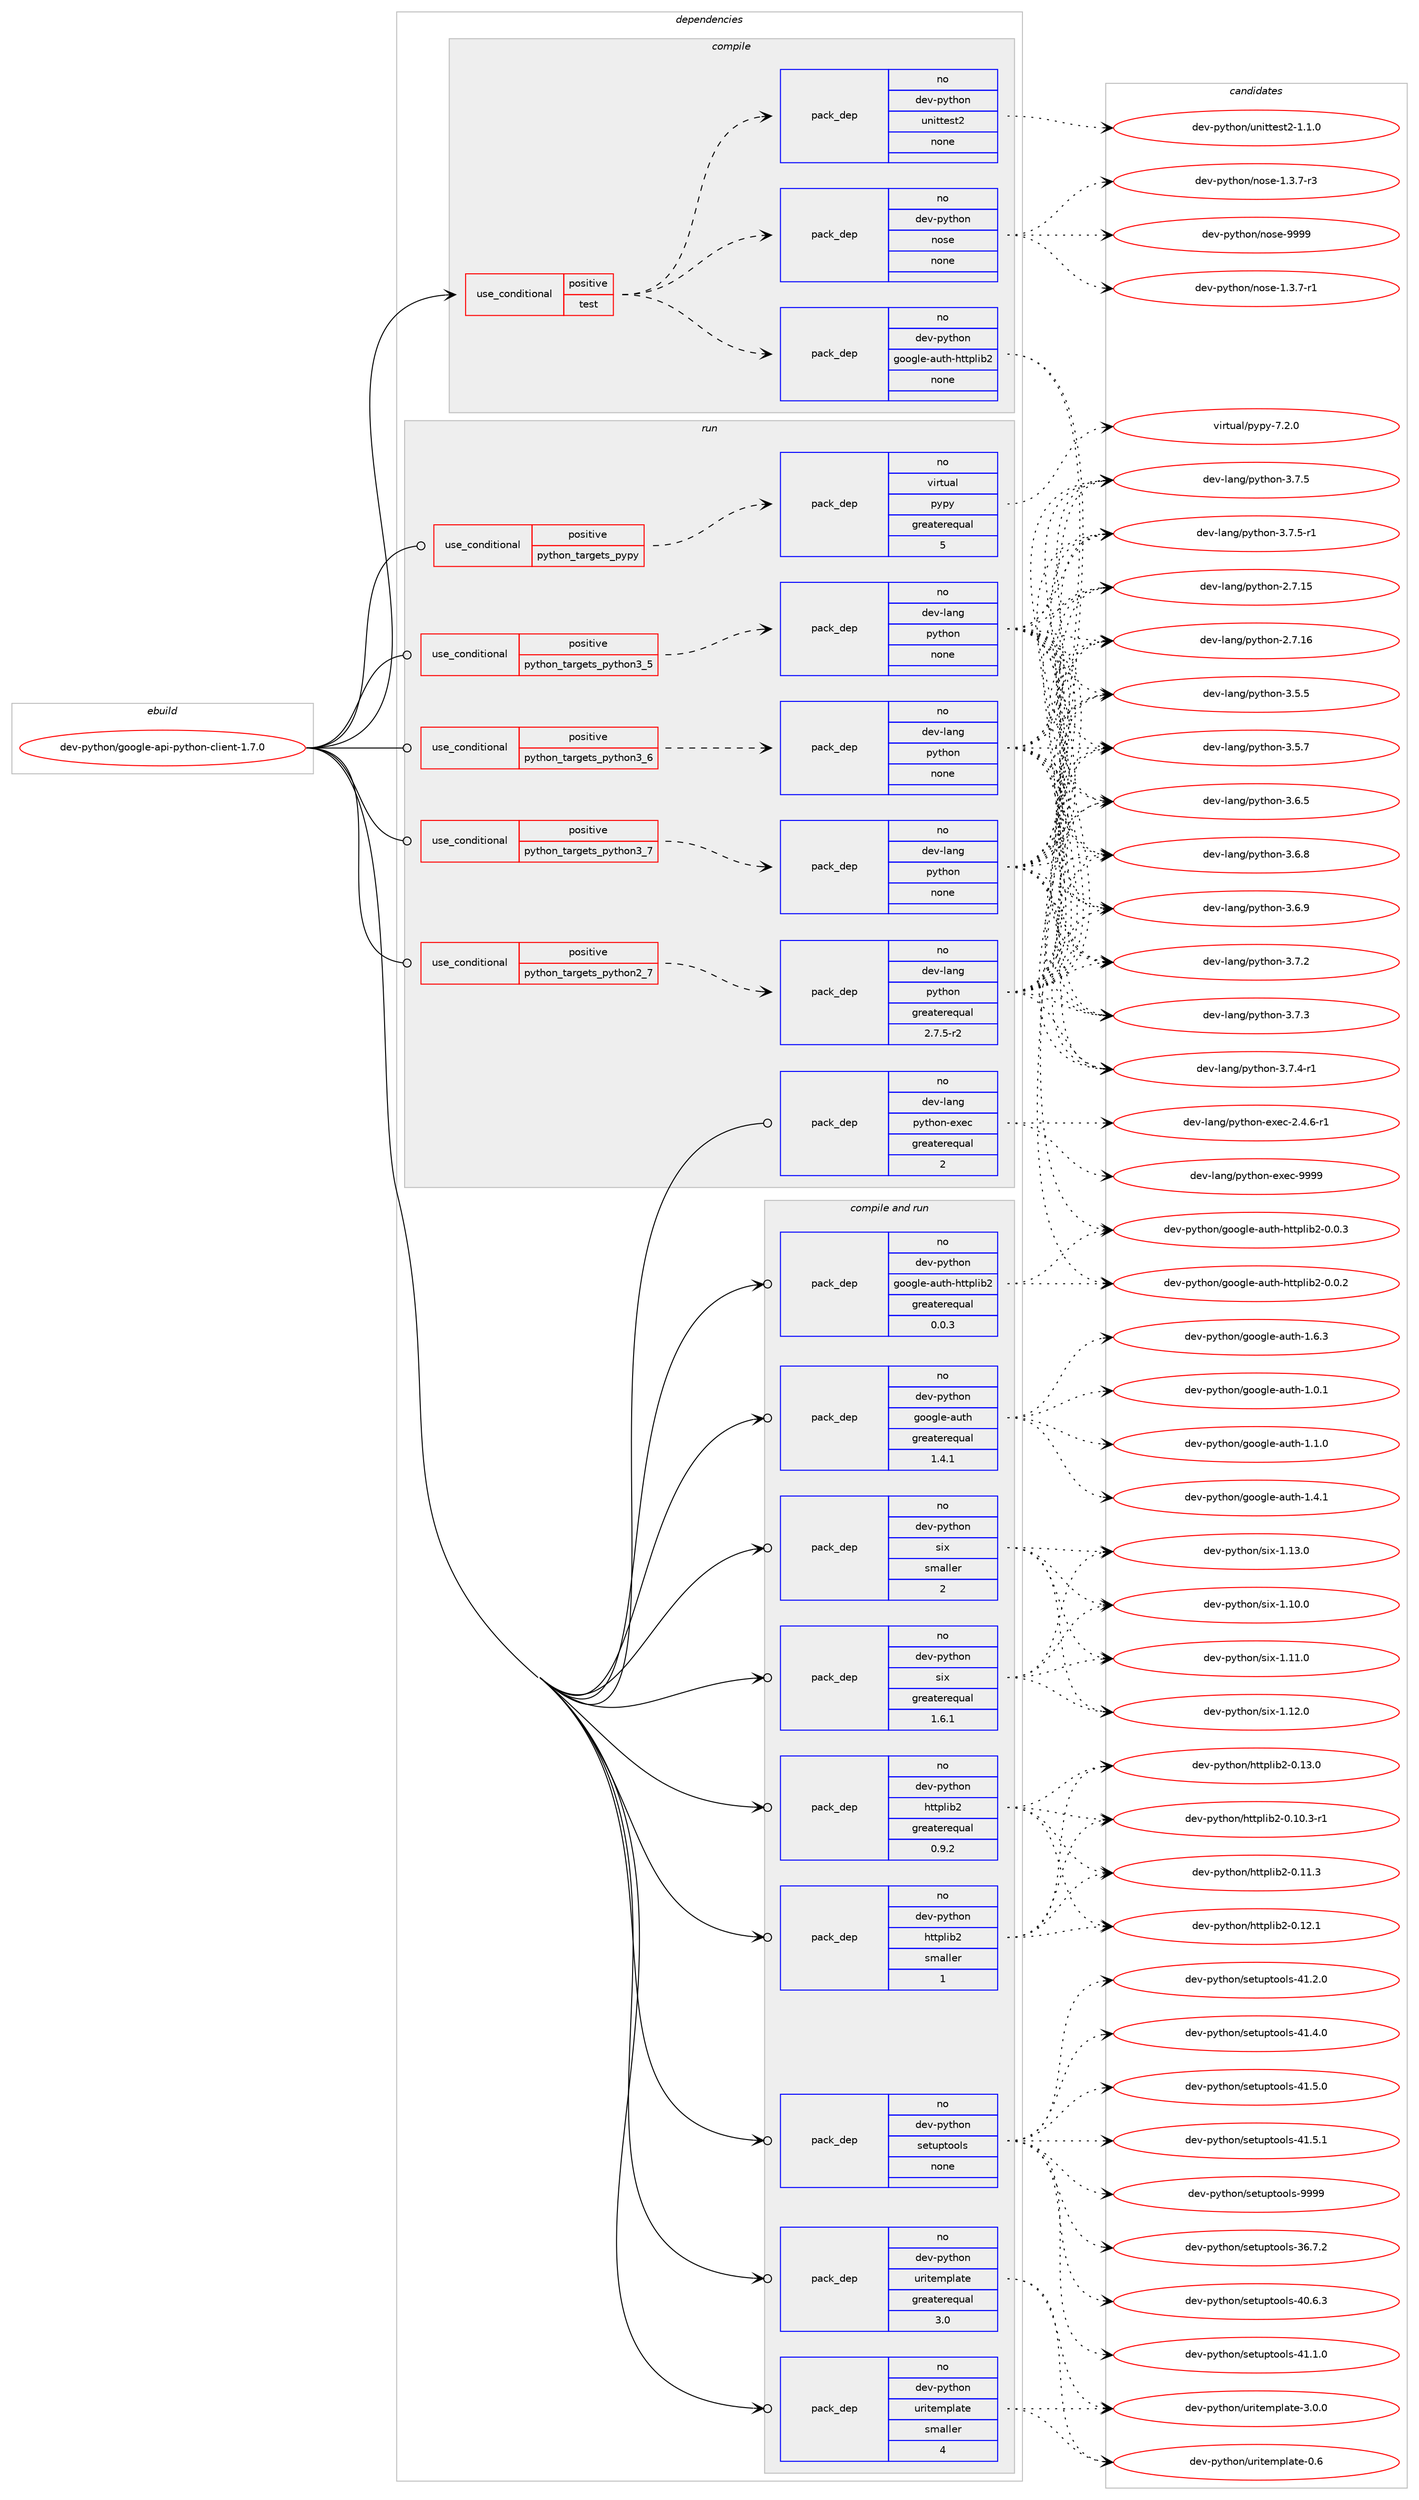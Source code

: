 digraph prolog {

# *************
# Graph options
# *************

newrank=true;
concentrate=true;
compound=true;
graph [rankdir=LR,fontname=Helvetica,fontsize=10,ranksep=1.5];#, ranksep=2.5, nodesep=0.2];
edge  [arrowhead=vee];
node  [fontname=Helvetica,fontsize=10];

# **********
# The ebuild
# **********

subgraph cluster_leftcol {
color=gray;
rank=same;
label=<<i>ebuild</i>>;
id [label="dev-python/google-api-python-client-1.7.0", color=red, width=4, href="../dev-python/google-api-python-client-1.7.0.svg"];
}

# ****************
# The dependencies
# ****************

subgraph cluster_midcol {
color=gray;
label=<<i>dependencies</i>>;
subgraph cluster_compile {
fillcolor="#eeeeee";
style=filled;
label=<<i>compile</i>>;
subgraph cond140117 {
dependency607080 [label=<<TABLE BORDER="0" CELLBORDER="1" CELLSPACING="0" CELLPADDING="4"><TR><TD ROWSPAN="3" CELLPADDING="10">use_conditional</TD></TR><TR><TD>positive</TD></TR><TR><TD>test</TD></TR></TABLE>>, shape=none, color=red];
subgraph pack455165 {
dependency607081 [label=<<TABLE BORDER="0" CELLBORDER="1" CELLSPACING="0" CELLPADDING="4" WIDTH="220"><TR><TD ROWSPAN="6" CELLPADDING="30">pack_dep</TD></TR><TR><TD WIDTH="110">no</TD></TR><TR><TD>dev-python</TD></TR><TR><TD>google-auth-httplib2</TD></TR><TR><TD>none</TD></TR><TR><TD></TD></TR></TABLE>>, shape=none, color=blue];
}
dependency607080:e -> dependency607081:w [weight=20,style="dashed",arrowhead="vee"];
subgraph pack455166 {
dependency607082 [label=<<TABLE BORDER="0" CELLBORDER="1" CELLSPACING="0" CELLPADDING="4" WIDTH="220"><TR><TD ROWSPAN="6" CELLPADDING="30">pack_dep</TD></TR><TR><TD WIDTH="110">no</TD></TR><TR><TD>dev-python</TD></TR><TR><TD>nose</TD></TR><TR><TD>none</TD></TR><TR><TD></TD></TR></TABLE>>, shape=none, color=blue];
}
dependency607080:e -> dependency607082:w [weight=20,style="dashed",arrowhead="vee"];
subgraph pack455167 {
dependency607083 [label=<<TABLE BORDER="0" CELLBORDER="1" CELLSPACING="0" CELLPADDING="4" WIDTH="220"><TR><TD ROWSPAN="6" CELLPADDING="30">pack_dep</TD></TR><TR><TD WIDTH="110">no</TD></TR><TR><TD>dev-python</TD></TR><TR><TD>unittest2</TD></TR><TR><TD>none</TD></TR><TR><TD></TD></TR></TABLE>>, shape=none, color=blue];
}
dependency607080:e -> dependency607083:w [weight=20,style="dashed",arrowhead="vee"];
}
id:e -> dependency607080:w [weight=20,style="solid",arrowhead="vee"];
}
subgraph cluster_compileandrun {
fillcolor="#eeeeee";
style=filled;
label=<<i>compile and run</i>>;
subgraph pack455168 {
dependency607084 [label=<<TABLE BORDER="0" CELLBORDER="1" CELLSPACING="0" CELLPADDING="4" WIDTH="220"><TR><TD ROWSPAN="6" CELLPADDING="30">pack_dep</TD></TR><TR><TD WIDTH="110">no</TD></TR><TR><TD>dev-python</TD></TR><TR><TD>google-auth</TD></TR><TR><TD>greaterequal</TD></TR><TR><TD>1.4.1</TD></TR></TABLE>>, shape=none, color=blue];
}
id:e -> dependency607084:w [weight=20,style="solid",arrowhead="odotvee"];
subgraph pack455169 {
dependency607085 [label=<<TABLE BORDER="0" CELLBORDER="1" CELLSPACING="0" CELLPADDING="4" WIDTH="220"><TR><TD ROWSPAN="6" CELLPADDING="30">pack_dep</TD></TR><TR><TD WIDTH="110">no</TD></TR><TR><TD>dev-python</TD></TR><TR><TD>google-auth-httplib2</TD></TR><TR><TD>greaterequal</TD></TR><TR><TD>0.0.3</TD></TR></TABLE>>, shape=none, color=blue];
}
id:e -> dependency607085:w [weight=20,style="solid",arrowhead="odotvee"];
subgraph pack455170 {
dependency607086 [label=<<TABLE BORDER="0" CELLBORDER="1" CELLSPACING="0" CELLPADDING="4" WIDTH="220"><TR><TD ROWSPAN="6" CELLPADDING="30">pack_dep</TD></TR><TR><TD WIDTH="110">no</TD></TR><TR><TD>dev-python</TD></TR><TR><TD>httplib2</TD></TR><TR><TD>greaterequal</TD></TR><TR><TD>0.9.2</TD></TR></TABLE>>, shape=none, color=blue];
}
id:e -> dependency607086:w [weight=20,style="solid",arrowhead="odotvee"];
subgraph pack455171 {
dependency607087 [label=<<TABLE BORDER="0" CELLBORDER="1" CELLSPACING="0" CELLPADDING="4" WIDTH="220"><TR><TD ROWSPAN="6" CELLPADDING="30">pack_dep</TD></TR><TR><TD WIDTH="110">no</TD></TR><TR><TD>dev-python</TD></TR><TR><TD>httplib2</TD></TR><TR><TD>smaller</TD></TR><TR><TD>1</TD></TR></TABLE>>, shape=none, color=blue];
}
id:e -> dependency607087:w [weight=20,style="solid",arrowhead="odotvee"];
subgraph pack455172 {
dependency607088 [label=<<TABLE BORDER="0" CELLBORDER="1" CELLSPACING="0" CELLPADDING="4" WIDTH="220"><TR><TD ROWSPAN="6" CELLPADDING="30">pack_dep</TD></TR><TR><TD WIDTH="110">no</TD></TR><TR><TD>dev-python</TD></TR><TR><TD>setuptools</TD></TR><TR><TD>none</TD></TR><TR><TD></TD></TR></TABLE>>, shape=none, color=blue];
}
id:e -> dependency607088:w [weight=20,style="solid",arrowhead="odotvee"];
subgraph pack455173 {
dependency607089 [label=<<TABLE BORDER="0" CELLBORDER="1" CELLSPACING="0" CELLPADDING="4" WIDTH="220"><TR><TD ROWSPAN="6" CELLPADDING="30">pack_dep</TD></TR><TR><TD WIDTH="110">no</TD></TR><TR><TD>dev-python</TD></TR><TR><TD>six</TD></TR><TR><TD>greaterequal</TD></TR><TR><TD>1.6.1</TD></TR></TABLE>>, shape=none, color=blue];
}
id:e -> dependency607089:w [weight=20,style="solid",arrowhead="odotvee"];
subgraph pack455174 {
dependency607090 [label=<<TABLE BORDER="0" CELLBORDER="1" CELLSPACING="0" CELLPADDING="4" WIDTH="220"><TR><TD ROWSPAN="6" CELLPADDING="30">pack_dep</TD></TR><TR><TD WIDTH="110">no</TD></TR><TR><TD>dev-python</TD></TR><TR><TD>six</TD></TR><TR><TD>smaller</TD></TR><TR><TD>2</TD></TR></TABLE>>, shape=none, color=blue];
}
id:e -> dependency607090:w [weight=20,style="solid",arrowhead="odotvee"];
subgraph pack455175 {
dependency607091 [label=<<TABLE BORDER="0" CELLBORDER="1" CELLSPACING="0" CELLPADDING="4" WIDTH="220"><TR><TD ROWSPAN="6" CELLPADDING="30">pack_dep</TD></TR><TR><TD WIDTH="110">no</TD></TR><TR><TD>dev-python</TD></TR><TR><TD>uritemplate</TD></TR><TR><TD>greaterequal</TD></TR><TR><TD>3.0</TD></TR></TABLE>>, shape=none, color=blue];
}
id:e -> dependency607091:w [weight=20,style="solid",arrowhead="odotvee"];
subgraph pack455176 {
dependency607092 [label=<<TABLE BORDER="0" CELLBORDER="1" CELLSPACING="0" CELLPADDING="4" WIDTH="220"><TR><TD ROWSPAN="6" CELLPADDING="30">pack_dep</TD></TR><TR><TD WIDTH="110">no</TD></TR><TR><TD>dev-python</TD></TR><TR><TD>uritemplate</TD></TR><TR><TD>smaller</TD></TR><TR><TD>4</TD></TR></TABLE>>, shape=none, color=blue];
}
id:e -> dependency607092:w [weight=20,style="solid",arrowhead="odotvee"];
}
subgraph cluster_run {
fillcolor="#eeeeee";
style=filled;
label=<<i>run</i>>;
subgraph cond140118 {
dependency607093 [label=<<TABLE BORDER="0" CELLBORDER="1" CELLSPACING="0" CELLPADDING="4"><TR><TD ROWSPAN="3" CELLPADDING="10">use_conditional</TD></TR><TR><TD>positive</TD></TR><TR><TD>python_targets_pypy</TD></TR></TABLE>>, shape=none, color=red];
subgraph pack455177 {
dependency607094 [label=<<TABLE BORDER="0" CELLBORDER="1" CELLSPACING="0" CELLPADDING="4" WIDTH="220"><TR><TD ROWSPAN="6" CELLPADDING="30">pack_dep</TD></TR><TR><TD WIDTH="110">no</TD></TR><TR><TD>virtual</TD></TR><TR><TD>pypy</TD></TR><TR><TD>greaterequal</TD></TR><TR><TD>5</TD></TR></TABLE>>, shape=none, color=blue];
}
dependency607093:e -> dependency607094:w [weight=20,style="dashed",arrowhead="vee"];
}
id:e -> dependency607093:w [weight=20,style="solid",arrowhead="odot"];
subgraph cond140119 {
dependency607095 [label=<<TABLE BORDER="0" CELLBORDER="1" CELLSPACING="0" CELLPADDING="4"><TR><TD ROWSPAN="3" CELLPADDING="10">use_conditional</TD></TR><TR><TD>positive</TD></TR><TR><TD>python_targets_python2_7</TD></TR></TABLE>>, shape=none, color=red];
subgraph pack455178 {
dependency607096 [label=<<TABLE BORDER="0" CELLBORDER="1" CELLSPACING="0" CELLPADDING="4" WIDTH="220"><TR><TD ROWSPAN="6" CELLPADDING="30">pack_dep</TD></TR><TR><TD WIDTH="110">no</TD></TR><TR><TD>dev-lang</TD></TR><TR><TD>python</TD></TR><TR><TD>greaterequal</TD></TR><TR><TD>2.7.5-r2</TD></TR></TABLE>>, shape=none, color=blue];
}
dependency607095:e -> dependency607096:w [weight=20,style="dashed",arrowhead="vee"];
}
id:e -> dependency607095:w [weight=20,style="solid",arrowhead="odot"];
subgraph cond140120 {
dependency607097 [label=<<TABLE BORDER="0" CELLBORDER="1" CELLSPACING="0" CELLPADDING="4"><TR><TD ROWSPAN="3" CELLPADDING="10">use_conditional</TD></TR><TR><TD>positive</TD></TR><TR><TD>python_targets_python3_5</TD></TR></TABLE>>, shape=none, color=red];
subgraph pack455179 {
dependency607098 [label=<<TABLE BORDER="0" CELLBORDER="1" CELLSPACING="0" CELLPADDING="4" WIDTH="220"><TR><TD ROWSPAN="6" CELLPADDING="30">pack_dep</TD></TR><TR><TD WIDTH="110">no</TD></TR><TR><TD>dev-lang</TD></TR><TR><TD>python</TD></TR><TR><TD>none</TD></TR><TR><TD></TD></TR></TABLE>>, shape=none, color=blue];
}
dependency607097:e -> dependency607098:w [weight=20,style="dashed",arrowhead="vee"];
}
id:e -> dependency607097:w [weight=20,style="solid",arrowhead="odot"];
subgraph cond140121 {
dependency607099 [label=<<TABLE BORDER="0" CELLBORDER="1" CELLSPACING="0" CELLPADDING="4"><TR><TD ROWSPAN="3" CELLPADDING="10">use_conditional</TD></TR><TR><TD>positive</TD></TR><TR><TD>python_targets_python3_6</TD></TR></TABLE>>, shape=none, color=red];
subgraph pack455180 {
dependency607100 [label=<<TABLE BORDER="0" CELLBORDER="1" CELLSPACING="0" CELLPADDING="4" WIDTH="220"><TR><TD ROWSPAN="6" CELLPADDING="30">pack_dep</TD></TR><TR><TD WIDTH="110">no</TD></TR><TR><TD>dev-lang</TD></TR><TR><TD>python</TD></TR><TR><TD>none</TD></TR><TR><TD></TD></TR></TABLE>>, shape=none, color=blue];
}
dependency607099:e -> dependency607100:w [weight=20,style="dashed",arrowhead="vee"];
}
id:e -> dependency607099:w [weight=20,style="solid",arrowhead="odot"];
subgraph cond140122 {
dependency607101 [label=<<TABLE BORDER="0" CELLBORDER="1" CELLSPACING="0" CELLPADDING="4"><TR><TD ROWSPAN="3" CELLPADDING="10">use_conditional</TD></TR><TR><TD>positive</TD></TR><TR><TD>python_targets_python3_7</TD></TR></TABLE>>, shape=none, color=red];
subgraph pack455181 {
dependency607102 [label=<<TABLE BORDER="0" CELLBORDER="1" CELLSPACING="0" CELLPADDING="4" WIDTH="220"><TR><TD ROWSPAN="6" CELLPADDING="30">pack_dep</TD></TR><TR><TD WIDTH="110">no</TD></TR><TR><TD>dev-lang</TD></TR><TR><TD>python</TD></TR><TR><TD>none</TD></TR><TR><TD></TD></TR></TABLE>>, shape=none, color=blue];
}
dependency607101:e -> dependency607102:w [weight=20,style="dashed",arrowhead="vee"];
}
id:e -> dependency607101:w [weight=20,style="solid",arrowhead="odot"];
subgraph pack455182 {
dependency607103 [label=<<TABLE BORDER="0" CELLBORDER="1" CELLSPACING="0" CELLPADDING="4" WIDTH="220"><TR><TD ROWSPAN="6" CELLPADDING="30">pack_dep</TD></TR><TR><TD WIDTH="110">no</TD></TR><TR><TD>dev-lang</TD></TR><TR><TD>python-exec</TD></TR><TR><TD>greaterequal</TD></TR><TR><TD>2</TD></TR></TABLE>>, shape=none, color=blue];
}
id:e -> dependency607103:w [weight=20,style="solid",arrowhead="odot"];
}
}

# **************
# The candidates
# **************

subgraph cluster_choices {
rank=same;
color=gray;
label=<<i>candidates</i>>;

subgraph choice455165 {
color=black;
nodesep=1;
choice10010111845112121116104111110471031111111031081014597117116104451041161161121081059850454846484650 [label="dev-python/google-auth-httplib2-0.0.2", color=red, width=4,href="../dev-python/google-auth-httplib2-0.0.2.svg"];
choice10010111845112121116104111110471031111111031081014597117116104451041161161121081059850454846484651 [label="dev-python/google-auth-httplib2-0.0.3", color=red, width=4,href="../dev-python/google-auth-httplib2-0.0.3.svg"];
dependency607081:e -> choice10010111845112121116104111110471031111111031081014597117116104451041161161121081059850454846484650:w [style=dotted,weight="100"];
dependency607081:e -> choice10010111845112121116104111110471031111111031081014597117116104451041161161121081059850454846484651:w [style=dotted,weight="100"];
}
subgraph choice455166 {
color=black;
nodesep=1;
choice10010111845112121116104111110471101111151014549465146554511449 [label="dev-python/nose-1.3.7-r1", color=red, width=4,href="../dev-python/nose-1.3.7-r1.svg"];
choice10010111845112121116104111110471101111151014549465146554511451 [label="dev-python/nose-1.3.7-r3", color=red, width=4,href="../dev-python/nose-1.3.7-r3.svg"];
choice10010111845112121116104111110471101111151014557575757 [label="dev-python/nose-9999", color=red, width=4,href="../dev-python/nose-9999.svg"];
dependency607082:e -> choice10010111845112121116104111110471101111151014549465146554511449:w [style=dotted,weight="100"];
dependency607082:e -> choice10010111845112121116104111110471101111151014549465146554511451:w [style=dotted,weight="100"];
dependency607082:e -> choice10010111845112121116104111110471101111151014557575757:w [style=dotted,weight="100"];
}
subgraph choice455167 {
color=black;
nodesep=1;
choice100101118451121211161041111104711711010511611610111511650454946494648 [label="dev-python/unittest2-1.1.0", color=red, width=4,href="../dev-python/unittest2-1.1.0.svg"];
dependency607083:e -> choice100101118451121211161041111104711711010511611610111511650454946494648:w [style=dotted,weight="100"];
}
subgraph choice455168 {
color=black;
nodesep=1;
choice10010111845112121116104111110471031111111031081014597117116104454946484649 [label="dev-python/google-auth-1.0.1", color=red, width=4,href="../dev-python/google-auth-1.0.1.svg"];
choice10010111845112121116104111110471031111111031081014597117116104454946494648 [label="dev-python/google-auth-1.1.0", color=red, width=4,href="../dev-python/google-auth-1.1.0.svg"];
choice10010111845112121116104111110471031111111031081014597117116104454946524649 [label="dev-python/google-auth-1.4.1", color=red, width=4,href="../dev-python/google-auth-1.4.1.svg"];
choice10010111845112121116104111110471031111111031081014597117116104454946544651 [label="dev-python/google-auth-1.6.3", color=red, width=4,href="../dev-python/google-auth-1.6.3.svg"];
dependency607084:e -> choice10010111845112121116104111110471031111111031081014597117116104454946484649:w [style=dotted,weight="100"];
dependency607084:e -> choice10010111845112121116104111110471031111111031081014597117116104454946494648:w [style=dotted,weight="100"];
dependency607084:e -> choice10010111845112121116104111110471031111111031081014597117116104454946524649:w [style=dotted,weight="100"];
dependency607084:e -> choice10010111845112121116104111110471031111111031081014597117116104454946544651:w [style=dotted,weight="100"];
}
subgraph choice455169 {
color=black;
nodesep=1;
choice10010111845112121116104111110471031111111031081014597117116104451041161161121081059850454846484650 [label="dev-python/google-auth-httplib2-0.0.2", color=red, width=4,href="../dev-python/google-auth-httplib2-0.0.2.svg"];
choice10010111845112121116104111110471031111111031081014597117116104451041161161121081059850454846484651 [label="dev-python/google-auth-httplib2-0.0.3", color=red, width=4,href="../dev-python/google-auth-httplib2-0.0.3.svg"];
dependency607085:e -> choice10010111845112121116104111110471031111111031081014597117116104451041161161121081059850454846484650:w [style=dotted,weight="100"];
dependency607085:e -> choice10010111845112121116104111110471031111111031081014597117116104451041161161121081059850454846484651:w [style=dotted,weight="100"];
}
subgraph choice455170 {
color=black;
nodesep=1;
choice10010111845112121116104111110471041161161121081059850454846494846514511449 [label="dev-python/httplib2-0.10.3-r1", color=red, width=4,href="../dev-python/httplib2-0.10.3-r1.svg"];
choice1001011184511212111610411111047104116116112108105985045484649494651 [label="dev-python/httplib2-0.11.3", color=red, width=4,href="../dev-python/httplib2-0.11.3.svg"];
choice1001011184511212111610411111047104116116112108105985045484649504649 [label="dev-python/httplib2-0.12.1", color=red, width=4,href="../dev-python/httplib2-0.12.1.svg"];
choice1001011184511212111610411111047104116116112108105985045484649514648 [label="dev-python/httplib2-0.13.0", color=red, width=4,href="../dev-python/httplib2-0.13.0.svg"];
dependency607086:e -> choice10010111845112121116104111110471041161161121081059850454846494846514511449:w [style=dotted,weight="100"];
dependency607086:e -> choice1001011184511212111610411111047104116116112108105985045484649494651:w [style=dotted,weight="100"];
dependency607086:e -> choice1001011184511212111610411111047104116116112108105985045484649504649:w [style=dotted,weight="100"];
dependency607086:e -> choice1001011184511212111610411111047104116116112108105985045484649514648:w [style=dotted,weight="100"];
}
subgraph choice455171 {
color=black;
nodesep=1;
choice10010111845112121116104111110471041161161121081059850454846494846514511449 [label="dev-python/httplib2-0.10.3-r1", color=red, width=4,href="../dev-python/httplib2-0.10.3-r1.svg"];
choice1001011184511212111610411111047104116116112108105985045484649494651 [label="dev-python/httplib2-0.11.3", color=red, width=4,href="../dev-python/httplib2-0.11.3.svg"];
choice1001011184511212111610411111047104116116112108105985045484649504649 [label="dev-python/httplib2-0.12.1", color=red, width=4,href="../dev-python/httplib2-0.12.1.svg"];
choice1001011184511212111610411111047104116116112108105985045484649514648 [label="dev-python/httplib2-0.13.0", color=red, width=4,href="../dev-python/httplib2-0.13.0.svg"];
dependency607087:e -> choice10010111845112121116104111110471041161161121081059850454846494846514511449:w [style=dotted,weight="100"];
dependency607087:e -> choice1001011184511212111610411111047104116116112108105985045484649494651:w [style=dotted,weight="100"];
dependency607087:e -> choice1001011184511212111610411111047104116116112108105985045484649504649:w [style=dotted,weight="100"];
dependency607087:e -> choice1001011184511212111610411111047104116116112108105985045484649514648:w [style=dotted,weight="100"];
}
subgraph choice455172 {
color=black;
nodesep=1;
choice100101118451121211161041111104711510111611711211611111110811545515446554650 [label="dev-python/setuptools-36.7.2", color=red, width=4,href="../dev-python/setuptools-36.7.2.svg"];
choice100101118451121211161041111104711510111611711211611111110811545524846544651 [label="dev-python/setuptools-40.6.3", color=red, width=4,href="../dev-python/setuptools-40.6.3.svg"];
choice100101118451121211161041111104711510111611711211611111110811545524946494648 [label="dev-python/setuptools-41.1.0", color=red, width=4,href="../dev-python/setuptools-41.1.0.svg"];
choice100101118451121211161041111104711510111611711211611111110811545524946504648 [label="dev-python/setuptools-41.2.0", color=red, width=4,href="../dev-python/setuptools-41.2.0.svg"];
choice100101118451121211161041111104711510111611711211611111110811545524946524648 [label="dev-python/setuptools-41.4.0", color=red, width=4,href="../dev-python/setuptools-41.4.0.svg"];
choice100101118451121211161041111104711510111611711211611111110811545524946534648 [label="dev-python/setuptools-41.5.0", color=red, width=4,href="../dev-python/setuptools-41.5.0.svg"];
choice100101118451121211161041111104711510111611711211611111110811545524946534649 [label="dev-python/setuptools-41.5.1", color=red, width=4,href="../dev-python/setuptools-41.5.1.svg"];
choice10010111845112121116104111110471151011161171121161111111081154557575757 [label="dev-python/setuptools-9999", color=red, width=4,href="../dev-python/setuptools-9999.svg"];
dependency607088:e -> choice100101118451121211161041111104711510111611711211611111110811545515446554650:w [style=dotted,weight="100"];
dependency607088:e -> choice100101118451121211161041111104711510111611711211611111110811545524846544651:w [style=dotted,weight="100"];
dependency607088:e -> choice100101118451121211161041111104711510111611711211611111110811545524946494648:w [style=dotted,weight="100"];
dependency607088:e -> choice100101118451121211161041111104711510111611711211611111110811545524946504648:w [style=dotted,weight="100"];
dependency607088:e -> choice100101118451121211161041111104711510111611711211611111110811545524946524648:w [style=dotted,weight="100"];
dependency607088:e -> choice100101118451121211161041111104711510111611711211611111110811545524946534648:w [style=dotted,weight="100"];
dependency607088:e -> choice100101118451121211161041111104711510111611711211611111110811545524946534649:w [style=dotted,weight="100"];
dependency607088:e -> choice10010111845112121116104111110471151011161171121161111111081154557575757:w [style=dotted,weight="100"];
}
subgraph choice455173 {
color=black;
nodesep=1;
choice100101118451121211161041111104711510512045494649484648 [label="dev-python/six-1.10.0", color=red, width=4,href="../dev-python/six-1.10.0.svg"];
choice100101118451121211161041111104711510512045494649494648 [label="dev-python/six-1.11.0", color=red, width=4,href="../dev-python/six-1.11.0.svg"];
choice100101118451121211161041111104711510512045494649504648 [label="dev-python/six-1.12.0", color=red, width=4,href="../dev-python/six-1.12.0.svg"];
choice100101118451121211161041111104711510512045494649514648 [label="dev-python/six-1.13.0", color=red, width=4,href="../dev-python/six-1.13.0.svg"];
dependency607089:e -> choice100101118451121211161041111104711510512045494649484648:w [style=dotted,weight="100"];
dependency607089:e -> choice100101118451121211161041111104711510512045494649494648:w [style=dotted,weight="100"];
dependency607089:e -> choice100101118451121211161041111104711510512045494649504648:w [style=dotted,weight="100"];
dependency607089:e -> choice100101118451121211161041111104711510512045494649514648:w [style=dotted,weight="100"];
}
subgraph choice455174 {
color=black;
nodesep=1;
choice100101118451121211161041111104711510512045494649484648 [label="dev-python/six-1.10.0", color=red, width=4,href="../dev-python/six-1.10.0.svg"];
choice100101118451121211161041111104711510512045494649494648 [label="dev-python/six-1.11.0", color=red, width=4,href="../dev-python/six-1.11.0.svg"];
choice100101118451121211161041111104711510512045494649504648 [label="dev-python/six-1.12.0", color=red, width=4,href="../dev-python/six-1.12.0.svg"];
choice100101118451121211161041111104711510512045494649514648 [label="dev-python/six-1.13.0", color=red, width=4,href="../dev-python/six-1.13.0.svg"];
dependency607090:e -> choice100101118451121211161041111104711510512045494649484648:w [style=dotted,weight="100"];
dependency607090:e -> choice100101118451121211161041111104711510512045494649494648:w [style=dotted,weight="100"];
dependency607090:e -> choice100101118451121211161041111104711510512045494649504648:w [style=dotted,weight="100"];
dependency607090:e -> choice100101118451121211161041111104711510512045494649514648:w [style=dotted,weight="100"];
}
subgraph choice455175 {
color=black;
nodesep=1;
choice10010111845112121116104111110471171141051161011091121089711610145484654 [label="dev-python/uritemplate-0.6", color=red, width=4,href="../dev-python/uritemplate-0.6.svg"];
choice100101118451121211161041111104711711410511610110911210897116101455146484648 [label="dev-python/uritemplate-3.0.0", color=red, width=4,href="../dev-python/uritemplate-3.0.0.svg"];
dependency607091:e -> choice10010111845112121116104111110471171141051161011091121089711610145484654:w [style=dotted,weight="100"];
dependency607091:e -> choice100101118451121211161041111104711711410511610110911210897116101455146484648:w [style=dotted,weight="100"];
}
subgraph choice455176 {
color=black;
nodesep=1;
choice10010111845112121116104111110471171141051161011091121089711610145484654 [label="dev-python/uritemplate-0.6", color=red, width=4,href="../dev-python/uritemplate-0.6.svg"];
choice100101118451121211161041111104711711410511610110911210897116101455146484648 [label="dev-python/uritemplate-3.0.0", color=red, width=4,href="../dev-python/uritemplate-3.0.0.svg"];
dependency607092:e -> choice10010111845112121116104111110471171141051161011091121089711610145484654:w [style=dotted,weight="100"];
dependency607092:e -> choice100101118451121211161041111104711711410511610110911210897116101455146484648:w [style=dotted,weight="100"];
}
subgraph choice455177 {
color=black;
nodesep=1;
choice1181051141161179710847112121112121455546504648 [label="virtual/pypy-7.2.0", color=red, width=4,href="../virtual/pypy-7.2.0.svg"];
dependency607094:e -> choice1181051141161179710847112121112121455546504648:w [style=dotted,weight="100"];
}
subgraph choice455178 {
color=black;
nodesep=1;
choice10010111845108971101034711212111610411111045504655464953 [label="dev-lang/python-2.7.15", color=red, width=4,href="../dev-lang/python-2.7.15.svg"];
choice10010111845108971101034711212111610411111045504655464954 [label="dev-lang/python-2.7.16", color=red, width=4,href="../dev-lang/python-2.7.16.svg"];
choice100101118451089711010347112121116104111110455146534653 [label="dev-lang/python-3.5.5", color=red, width=4,href="../dev-lang/python-3.5.5.svg"];
choice100101118451089711010347112121116104111110455146534655 [label="dev-lang/python-3.5.7", color=red, width=4,href="../dev-lang/python-3.5.7.svg"];
choice100101118451089711010347112121116104111110455146544653 [label="dev-lang/python-3.6.5", color=red, width=4,href="../dev-lang/python-3.6.5.svg"];
choice100101118451089711010347112121116104111110455146544656 [label="dev-lang/python-3.6.8", color=red, width=4,href="../dev-lang/python-3.6.8.svg"];
choice100101118451089711010347112121116104111110455146544657 [label="dev-lang/python-3.6.9", color=red, width=4,href="../dev-lang/python-3.6.9.svg"];
choice100101118451089711010347112121116104111110455146554650 [label="dev-lang/python-3.7.2", color=red, width=4,href="../dev-lang/python-3.7.2.svg"];
choice100101118451089711010347112121116104111110455146554651 [label="dev-lang/python-3.7.3", color=red, width=4,href="../dev-lang/python-3.7.3.svg"];
choice1001011184510897110103471121211161041111104551465546524511449 [label="dev-lang/python-3.7.4-r1", color=red, width=4,href="../dev-lang/python-3.7.4-r1.svg"];
choice100101118451089711010347112121116104111110455146554653 [label="dev-lang/python-3.7.5", color=red, width=4,href="../dev-lang/python-3.7.5.svg"];
choice1001011184510897110103471121211161041111104551465546534511449 [label="dev-lang/python-3.7.5-r1", color=red, width=4,href="../dev-lang/python-3.7.5-r1.svg"];
dependency607096:e -> choice10010111845108971101034711212111610411111045504655464953:w [style=dotted,weight="100"];
dependency607096:e -> choice10010111845108971101034711212111610411111045504655464954:w [style=dotted,weight="100"];
dependency607096:e -> choice100101118451089711010347112121116104111110455146534653:w [style=dotted,weight="100"];
dependency607096:e -> choice100101118451089711010347112121116104111110455146534655:w [style=dotted,weight="100"];
dependency607096:e -> choice100101118451089711010347112121116104111110455146544653:w [style=dotted,weight="100"];
dependency607096:e -> choice100101118451089711010347112121116104111110455146544656:w [style=dotted,weight="100"];
dependency607096:e -> choice100101118451089711010347112121116104111110455146544657:w [style=dotted,weight="100"];
dependency607096:e -> choice100101118451089711010347112121116104111110455146554650:w [style=dotted,weight="100"];
dependency607096:e -> choice100101118451089711010347112121116104111110455146554651:w [style=dotted,weight="100"];
dependency607096:e -> choice1001011184510897110103471121211161041111104551465546524511449:w [style=dotted,weight="100"];
dependency607096:e -> choice100101118451089711010347112121116104111110455146554653:w [style=dotted,weight="100"];
dependency607096:e -> choice1001011184510897110103471121211161041111104551465546534511449:w [style=dotted,weight="100"];
}
subgraph choice455179 {
color=black;
nodesep=1;
choice10010111845108971101034711212111610411111045504655464953 [label="dev-lang/python-2.7.15", color=red, width=4,href="../dev-lang/python-2.7.15.svg"];
choice10010111845108971101034711212111610411111045504655464954 [label="dev-lang/python-2.7.16", color=red, width=4,href="../dev-lang/python-2.7.16.svg"];
choice100101118451089711010347112121116104111110455146534653 [label="dev-lang/python-3.5.5", color=red, width=4,href="../dev-lang/python-3.5.5.svg"];
choice100101118451089711010347112121116104111110455146534655 [label="dev-lang/python-3.5.7", color=red, width=4,href="../dev-lang/python-3.5.7.svg"];
choice100101118451089711010347112121116104111110455146544653 [label="dev-lang/python-3.6.5", color=red, width=4,href="../dev-lang/python-3.6.5.svg"];
choice100101118451089711010347112121116104111110455146544656 [label="dev-lang/python-3.6.8", color=red, width=4,href="../dev-lang/python-3.6.8.svg"];
choice100101118451089711010347112121116104111110455146544657 [label="dev-lang/python-3.6.9", color=red, width=4,href="../dev-lang/python-3.6.9.svg"];
choice100101118451089711010347112121116104111110455146554650 [label="dev-lang/python-3.7.2", color=red, width=4,href="../dev-lang/python-3.7.2.svg"];
choice100101118451089711010347112121116104111110455146554651 [label="dev-lang/python-3.7.3", color=red, width=4,href="../dev-lang/python-3.7.3.svg"];
choice1001011184510897110103471121211161041111104551465546524511449 [label="dev-lang/python-3.7.4-r1", color=red, width=4,href="../dev-lang/python-3.7.4-r1.svg"];
choice100101118451089711010347112121116104111110455146554653 [label="dev-lang/python-3.7.5", color=red, width=4,href="../dev-lang/python-3.7.5.svg"];
choice1001011184510897110103471121211161041111104551465546534511449 [label="dev-lang/python-3.7.5-r1", color=red, width=4,href="../dev-lang/python-3.7.5-r1.svg"];
dependency607098:e -> choice10010111845108971101034711212111610411111045504655464953:w [style=dotted,weight="100"];
dependency607098:e -> choice10010111845108971101034711212111610411111045504655464954:w [style=dotted,weight="100"];
dependency607098:e -> choice100101118451089711010347112121116104111110455146534653:w [style=dotted,weight="100"];
dependency607098:e -> choice100101118451089711010347112121116104111110455146534655:w [style=dotted,weight="100"];
dependency607098:e -> choice100101118451089711010347112121116104111110455146544653:w [style=dotted,weight="100"];
dependency607098:e -> choice100101118451089711010347112121116104111110455146544656:w [style=dotted,weight="100"];
dependency607098:e -> choice100101118451089711010347112121116104111110455146544657:w [style=dotted,weight="100"];
dependency607098:e -> choice100101118451089711010347112121116104111110455146554650:w [style=dotted,weight="100"];
dependency607098:e -> choice100101118451089711010347112121116104111110455146554651:w [style=dotted,weight="100"];
dependency607098:e -> choice1001011184510897110103471121211161041111104551465546524511449:w [style=dotted,weight="100"];
dependency607098:e -> choice100101118451089711010347112121116104111110455146554653:w [style=dotted,weight="100"];
dependency607098:e -> choice1001011184510897110103471121211161041111104551465546534511449:w [style=dotted,weight="100"];
}
subgraph choice455180 {
color=black;
nodesep=1;
choice10010111845108971101034711212111610411111045504655464953 [label="dev-lang/python-2.7.15", color=red, width=4,href="../dev-lang/python-2.7.15.svg"];
choice10010111845108971101034711212111610411111045504655464954 [label="dev-lang/python-2.7.16", color=red, width=4,href="../dev-lang/python-2.7.16.svg"];
choice100101118451089711010347112121116104111110455146534653 [label="dev-lang/python-3.5.5", color=red, width=4,href="../dev-lang/python-3.5.5.svg"];
choice100101118451089711010347112121116104111110455146534655 [label="dev-lang/python-3.5.7", color=red, width=4,href="../dev-lang/python-3.5.7.svg"];
choice100101118451089711010347112121116104111110455146544653 [label="dev-lang/python-3.6.5", color=red, width=4,href="../dev-lang/python-3.6.5.svg"];
choice100101118451089711010347112121116104111110455146544656 [label="dev-lang/python-3.6.8", color=red, width=4,href="../dev-lang/python-3.6.8.svg"];
choice100101118451089711010347112121116104111110455146544657 [label="dev-lang/python-3.6.9", color=red, width=4,href="../dev-lang/python-3.6.9.svg"];
choice100101118451089711010347112121116104111110455146554650 [label="dev-lang/python-3.7.2", color=red, width=4,href="../dev-lang/python-3.7.2.svg"];
choice100101118451089711010347112121116104111110455146554651 [label="dev-lang/python-3.7.3", color=red, width=4,href="../dev-lang/python-3.7.3.svg"];
choice1001011184510897110103471121211161041111104551465546524511449 [label="dev-lang/python-3.7.4-r1", color=red, width=4,href="../dev-lang/python-3.7.4-r1.svg"];
choice100101118451089711010347112121116104111110455146554653 [label="dev-lang/python-3.7.5", color=red, width=4,href="../dev-lang/python-3.7.5.svg"];
choice1001011184510897110103471121211161041111104551465546534511449 [label="dev-lang/python-3.7.5-r1", color=red, width=4,href="../dev-lang/python-3.7.5-r1.svg"];
dependency607100:e -> choice10010111845108971101034711212111610411111045504655464953:w [style=dotted,weight="100"];
dependency607100:e -> choice10010111845108971101034711212111610411111045504655464954:w [style=dotted,weight="100"];
dependency607100:e -> choice100101118451089711010347112121116104111110455146534653:w [style=dotted,weight="100"];
dependency607100:e -> choice100101118451089711010347112121116104111110455146534655:w [style=dotted,weight="100"];
dependency607100:e -> choice100101118451089711010347112121116104111110455146544653:w [style=dotted,weight="100"];
dependency607100:e -> choice100101118451089711010347112121116104111110455146544656:w [style=dotted,weight="100"];
dependency607100:e -> choice100101118451089711010347112121116104111110455146544657:w [style=dotted,weight="100"];
dependency607100:e -> choice100101118451089711010347112121116104111110455146554650:w [style=dotted,weight="100"];
dependency607100:e -> choice100101118451089711010347112121116104111110455146554651:w [style=dotted,weight="100"];
dependency607100:e -> choice1001011184510897110103471121211161041111104551465546524511449:w [style=dotted,weight="100"];
dependency607100:e -> choice100101118451089711010347112121116104111110455146554653:w [style=dotted,weight="100"];
dependency607100:e -> choice1001011184510897110103471121211161041111104551465546534511449:w [style=dotted,weight="100"];
}
subgraph choice455181 {
color=black;
nodesep=1;
choice10010111845108971101034711212111610411111045504655464953 [label="dev-lang/python-2.7.15", color=red, width=4,href="../dev-lang/python-2.7.15.svg"];
choice10010111845108971101034711212111610411111045504655464954 [label="dev-lang/python-2.7.16", color=red, width=4,href="../dev-lang/python-2.7.16.svg"];
choice100101118451089711010347112121116104111110455146534653 [label="dev-lang/python-3.5.5", color=red, width=4,href="../dev-lang/python-3.5.5.svg"];
choice100101118451089711010347112121116104111110455146534655 [label="dev-lang/python-3.5.7", color=red, width=4,href="../dev-lang/python-3.5.7.svg"];
choice100101118451089711010347112121116104111110455146544653 [label="dev-lang/python-3.6.5", color=red, width=4,href="../dev-lang/python-3.6.5.svg"];
choice100101118451089711010347112121116104111110455146544656 [label="dev-lang/python-3.6.8", color=red, width=4,href="../dev-lang/python-3.6.8.svg"];
choice100101118451089711010347112121116104111110455146544657 [label="dev-lang/python-3.6.9", color=red, width=4,href="../dev-lang/python-3.6.9.svg"];
choice100101118451089711010347112121116104111110455146554650 [label="dev-lang/python-3.7.2", color=red, width=4,href="../dev-lang/python-3.7.2.svg"];
choice100101118451089711010347112121116104111110455146554651 [label="dev-lang/python-3.7.3", color=red, width=4,href="../dev-lang/python-3.7.3.svg"];
choice1001011184510897110103471121211161041111104551465546524511449 [label="dev-lang/python-3.7.4-r1", color=red, width=4,href="../dev-lang/python-3.7.4-r1.svg"];
choice100101118451089711010347112121116104111110455146554653 [label="dev-lang/python-3.7.5", color=red, width=4,href="../dev-lang/python-3.7.5.svg"];
choice1001011184510897110103471121211161041111104551465546534511449 [label="dev-lang/python-3.7.5-r1", color=red, width=4,href="../dev-lang/python-3.7.5-r1.svg"];
dependency607102:e -> choice10010111845108971101034711212111610411111045504655464953:w [style=dotted,weight="100"];
dependency607102:e -> choice10010111845108971101034711212111610411111045504655464954:w [style=dotted,weight="100"];
dependency607102:e -> choice100101118451089711010347112121116104111110455146534653:w [style=dotted,weight="100"];
dependency607102:e -> choice100101118451089711010347112121116104111110455146534655:w [style=dotted,weight="100"];
dependency607102:e -> choice100101118451089711010347112121116104111110455146544653:w [style=dotted,weight="100"];
dependency607102:e -> choice100101118451089711010347112121116104111110455146544656:w [style=dotted,weight="100"];
dependency607102:e -> choice100101118451089711010347112121116104111110455146544657:w [style=dotted,weight="100"];
dependency607102:e -> choice100101118451089711010347112121116104111110455146554650:w [style=dotted,weight="100"];
dependency607102:e -> choice100101118451089711010347112121116104111110455146554651:w [style=dotted,weight="100"];
dependency607102:e -> choice1001011184510897110103471121211161041111104551465546524511449:w [style=dotted,weight="100"];
dependency607102:e -> choice100101118451089711010347112121116104111110455146554653:w [style=dotted,weight="100"];
dependency607102:e -> choice1001011184510897110103471121211161041111104551465546534511449:w [style=dotted,weight="100"];
}
subgraph choice455182 {
color=black;
nodesep=1;
choice10010111845108971101034711212111610411111045101120101994550465246544511449 [label="dev-lang/python-exec-2.4.6-r1", color=red, width=4,href="../dev-lang/python-exec-2.4.6-r1.svg"];
choice10010111845108971101034711212111610411111045101120101994557575757 [label="dev-lang/python-exec-9999", color=red, width=4,href="../dev-lang/python-exec-9999.svg"];
dependency607103:e -> choice10010111845108971101034711212111610411111045101120101994550465246544511449:w [style=dotted,weight="100"];
dependency607103:e -> choice10010111845108971101034711212111610411111045101120101994557575757:w [style=dotted,weight="100"];
}
}

}
